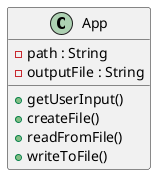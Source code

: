 @startuml
'https://plantuml.com/sequence-diagram

class App {
    - path : String
    - outputFile : String

    + getUserInput()
    + createFile()
    + readFromFile()
    + writeToFile()
}
@enduml